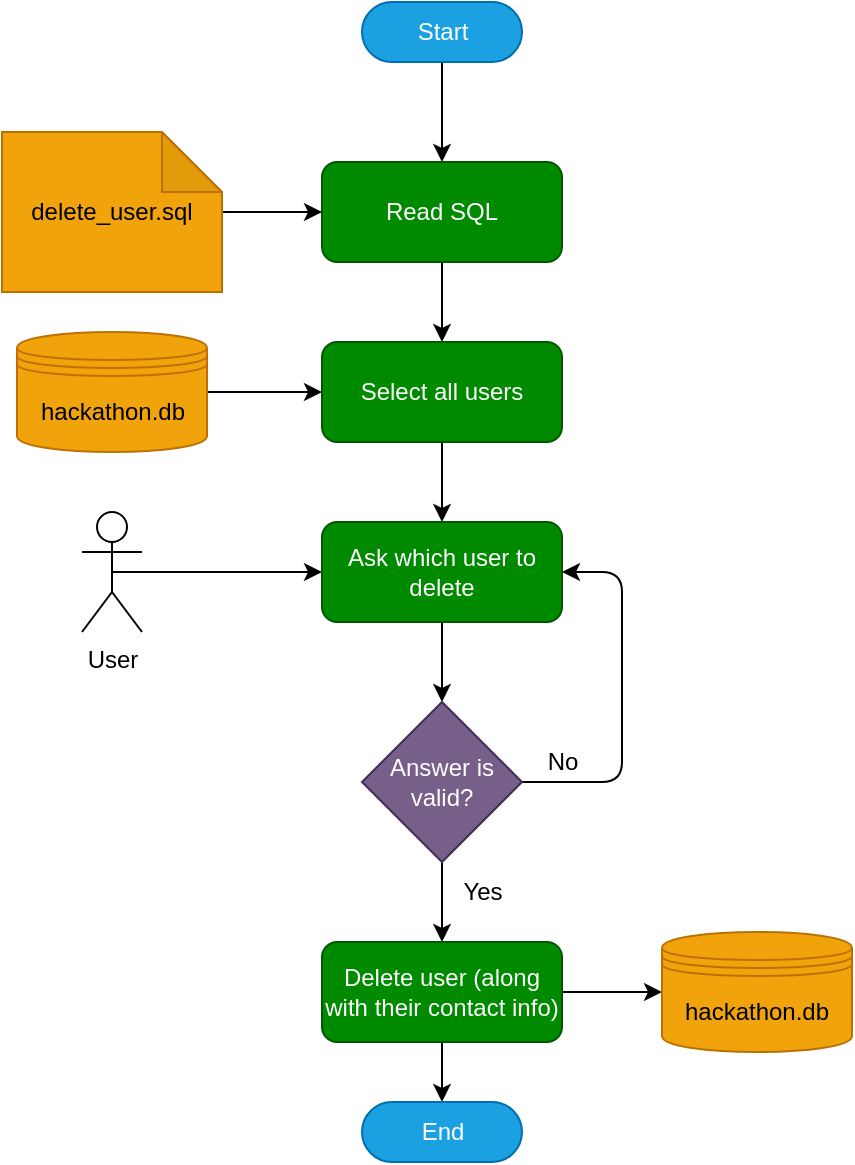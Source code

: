 <mxfile>
    <diagram id="-Xdi6BjrrUW5Lwq-xjzk" name="Page-1">
        <mxGraphModel dx="1093" dy="467" grid="1" gridSize="10" guides="1" tooltips="1" connect="1" arrows="1" fold="1" page="1" pageScale="1" pageWidth="1600" pageHeight="900" math="0" shadow="0">
            <root>
                <mxCell id="0"/>
                <mxCell id="1" parent="0"/>
                <mxCell id="6" style="edgeStyle=none;html=1;exitX=0.5;exitY=0.5;exitDx=0;exitDy=15;exitPerimeter=0;entryX=0.5;entryY=0;entryDx=0;entryDy=0;" parent="1" source="4" target="5" edge="1">
                    <mxGeometry relative="1" as="geometry"/>
                </mxCell>
                <mxCell id="4" value="Start" style="html=1;dashed=0;whitespace=wrap;shape=mxgraph.dfd.start;fillColor=#1ba1e2;strokeColor=#006EAF;fontColor=#ffffff;" parent="1" vertex="1">
                    <mxGeometry x="390" y="70" width="80" height="30" as="geometry"/>
                </mxCell>
                <mxCell id="10" style="edgeStyle=none;html=1;exitX=0.5;exitY=1;exitDx=0;exitDy=0;" parent="1" source="5" target="9" edge="1">
                    <mxGeometry relative="1" as="geometry"/>
                </mxCell>
                <mxCell id="5" value="Read SQL" style="shape=rect;html=1;rounded=1;whiteSpace=wrap;align=center;fillColor=#008a00;fontColor=#ffffff;strokeColor=#005700;" parent="1" vertex="1">
                    <mxGeometry x="370" y="150" width="120" height="50" as="geometry"/>
                </mxCell>
                <mxCell id="22" style="edgeStyle=none;html=1;exitX=0.5;exitY=1;exitDx=0;exitDy=0;entryX=0.5;entryY=0;entryDx=0;entryDy=0;endArrow=classic;endFill=1;" parent="1" source="9" target="20" edge="1">
                    <mxGeometry relative="1" as="geometry"/>
                </mxCell>
                <mxCell id="9" value="Select all users" style="shape=rect;html=1;rounded=1;whiteSpace=wrap;align=center;fillColor=#008a00;fontColor=#ffffff;strokeColor=#005700;" parent="1" vertex="1">
                    <mxGeometry x="370" y="240" width="120" height="50" as="geometry"/>
                </mxCell>
                <mxCell id="50" style="edgeStyle=none;html=1;exitX=0.5;exitY=0.5;exitDx=0;exitDy=0;exitPerimeter=0;entryX=0;entryY=0.5;entryDx=0;entryDy=0;endArrow=classic;endFill=1;" parent="1" source="11" target="20" edge="1">
                    <mxGeometry relative="1" as="geometry"/>
                </mxCell>
                <mxCell id="11" value="User" style="shape=umlActor;verticalLabelPosition=bottom;verticalAlign=top;html=1;" parent="1" vertex="1">
                    <mxGeometry x="250" y="325" width="30" height="60" as="geometry"/>
                </mxCell>
                <mxCell id="19" value="" style="edgeStyle=none;html=1;endArrow=classic;endFill=1;entryX=0;entryY=0.5;entryDx=0;entryDy=0;" parent="1" source="18" target="5" edge="1">
                    <mxGeometry relative="1" as="geometry">
                        <mxPoint x="360" y="210" as="targetPoint"/>
                    </mxGeometry>
                </mxCell>
                <mxCell id="18" value="delete_user.sql" style="shape=note;whiteSpace=wrap;html=1;backgroundOutline=1;darkOpacity=0.05;align=center;fillColor=#f0a30a;fontColor=#000000;strokeColor=#BD7000;" parent="1" vertex="1">
                    <mxGeometry x="210" y="135" width="110" height="80" as="geometry"/>
                </mxCell>
                <mxCell id="24" style="edgeStyle=none;html=1;exitX=0.5;exitY=1;exitDx=0;exitDy=0;entryX=0.5;entryY=0;entryDx=0;entryDy=0;endArrow=classic;endFill=1;" parent="1" source="20" target="23" edge="1">
                    <mxGeometry relative="1" as="geometry"/>
                </mxCell>
                <mxCell id="20" value="Ask which user to delete" style="shape=rect;html=1;rounded=1;whiteSpace=wrap;align=center;fillColor=#008a00;fontColor=#ffffff;strokeColor=#005700;" parent="1" vertex="1">
                    <mxGeometry x="370" y="330" width="120" height="50" as="geometry"/>
                </mxCell>
                <mxCell id="25" style="edgeStyle=none;html=1;exitX=1;exitY=0.5;exitDx=0;exitDy=0;entryX=1;entryY=0.5;entryDx=0;entryDy=0;endArrow=classic;endFill=1;" parent="1" source="23" target="20" edge="1">
                    <mxGeometry relative="1" as="geometry">
                        <Array as="points">
                            <mxPoint x="520" y="460"/>
                            <mxPoint x="520" y="355"/>
                        </Array>
                    </mxGeometry>
                </mxCell>
                <mxCell id="34" style="edgeStyle=none;html=1;exitX=0.5;exitY=1;exitDx=0;exitDy=0;entryX=0.5;entryY=0;entryDx=0;entryDy=0;endArrow=classic;endFill=1;" parent="1" source="23" target="33" edge="1">
                    <mxGeometry relative="1" as="geometry"/>
                </mxCell>
                <mxCell id="23" value="Answer is valid?" style="rhombus;whiteSpace=wrap;html=1;fillColor=#76608a;fontColor=#ffffff;strokeColor=#432D57;" parent="1" vertex="1">
                    <mxGeometry x="390" y="420" width="80" height="80" as="geometry"/>
                </mxCell>
                <mxCell id="26" value="No" style="text;html=1;align=center;verticalAlign=middle;resizable=0;points=[];autosize=1;strokeColor=none;fillColor=none;" parent="1" vertex="1">
                    <mxGeometry x="470" y="435" width="40" height="30" as="geometry"/>
                </mxCell>
                <mxCell id="290" style="edgeStyle=none;html=1;exitX=1;exitY=0.5;exitDx=0;exitDy=0;" parent="1" source="33" target="289" edge="1">
                    <mxGeometry relative="1" as="geometry"/>
                </mxCell>
                <mxCell id="291" style="edgeStyle=none;html=1;exitX=0.5;exitY=1;exitDx=0;exitDy=0;entryX=0.5;entryY=0.5;entryDx=0;entryDy=-15;entryPerimeter=0;" parent="1" source="33" target="47" edge="1">
                    <mxGeometry relative="1" as="geometry"/>
                </mxCell>
                <mxCell id="33" value="Delete user (along with their contact info)" style="shape=rect;html=1;rounded=1;whiteSpace=wrap;align=center;fillColor=#008a00;fontColor=#ffffff;strokeColor=#005700;" parent="1" vertex="1">
                    <mxGeometry x="370" y="540" width="120" height="50" as="geometry"/>
                </mxCell>
                <mxCell id="40" style="edgeStyle=none;html=1;exitX=1;exitY=0.5;exitDx=0;exitDy=0;entryX=0;entryY=0.5;entryDx=0;entryDy=0;endArrow=classic;endFill=1;" parent="1" source="39" target="9" edge="1">
                    <mxGeometry relative="1" as="geometry"/>
                </mxCell>
                <mxCell id="39" value="hackathon.db" style="shape=datastore;whiteSpace=wrap;html=1;fillColor=#f0a30a;fontColor=#000000;strokeColor=#BD7000;" parent="1" vertex="1">
                    <mxGeometry x="217.5" y="235" width="95" height="60" as="geometry"/>
                </mxCell>
                <mxCell id="47" value="End" style="html=1;dashed=0;whitespace=wrap;shape=mxgraph.dfd.start;fillColor=#1ba1e2;strokeColor=#006EAF;fontColor=#ffffff;" parent="1" vertex="1">
                    <mxGeometry x="390" y="620" width="80" height="30" as="geometry"/>
                </mxCell>
                <mxCell id="63" value="Yes" style="text;html=1;align=center;verticalAlign=middle;resizable=0;points=[];autosize=1;strokeColor=none;fillColor=none;" parent="1" vertex="1">
                    <mxGeometry x="430" y="500" width="40" height="30" as="geometry"/>
                </mxCell>
                <mxCell id="289" value="hackathon.db" style="shape=datastore;whiteSpace=wrap;html=1;fillColor=#f0a30a;fontColor=#000000;strokeColor=#BD7000;" parent="1" vertex="1">
                    <mxGeometry x="540" y="535" width="95" height="60" as="geometry"/>
                </mxCell>
            </root>
        </mxGraphModel>
    </diagram>
</mxfile>